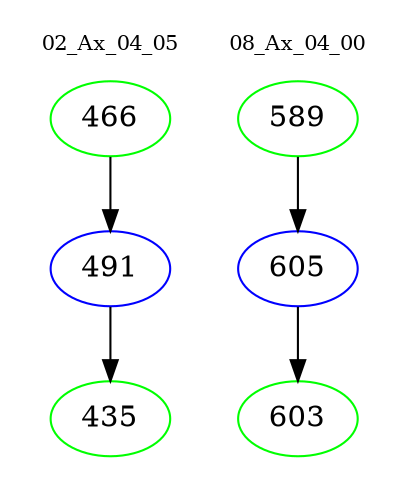 digraph{
subgraph cluster_0 {
color = white
label = "02_Ax_04_05";
fontsize=10;
T0_466 [label="466", color="green"]
T0_466 -> T0_491 [color="black"]
T0_491 [label="491", color="blue"]
T0_491 -> T0_435 [color="black"]
T0_435 [label="435", color="green"]
}
subgraph cluster_1 {
color = white
label = "08_Ax_04_00";
fontsize=10;
T1_589 [label="589", color="green"]
T1_589 -> T1_605 [color="black"]
T1_605 [label="605", color="blue"]
T1_605 -> T1_603 [color="black"]
T1_603 [label="603", color="green"]
}
}

